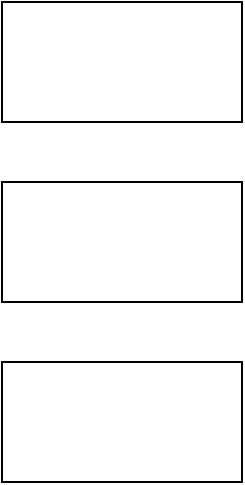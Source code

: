 <mxfile>
    <diagram id="zAdt0c9QGbPgo0Y2MYsl" name="Seite-1">
        <mxGraphModel dx="632" dy="536" grid="1" gridSize="10" guides="1" tooltips="1" connect="1" arrows="1" fold="1" page="1" pageScale="1" pageWidth="827" pageHeight="1169" math="0" shadow="0">
            <root>
                <mxCell id="0"/>
                <mxCell id="1" parent="0"/>
                <mxCell id="2" value="" style="rounded=0;whiteSpace=wrap;html=1;" vertex="1" parent="1">
                    <mxGeometry x="90" y="130" width="120" height="60" as="geometry"/>
                </mxCell>
                <mxCell id="3" value="" style="rounded=0;whiteSpace=wrap;html=1;" vertex="1" parent="1">
                    <mxGeometry x="90" y="220" width="120" height="60" as="geometry"/>
                </mxCell>
                <mxCell id="4" value="" style="rounded=0;whiteSpace=wrap;html=1;" vertex="1" parent="1">
                    <mxGeometry x="90" y="310" width="120" height="60" as="geometry"/>
                </mxCell>
            </root>
        </mxGraphModel>
    </diagram>
</mxfile>